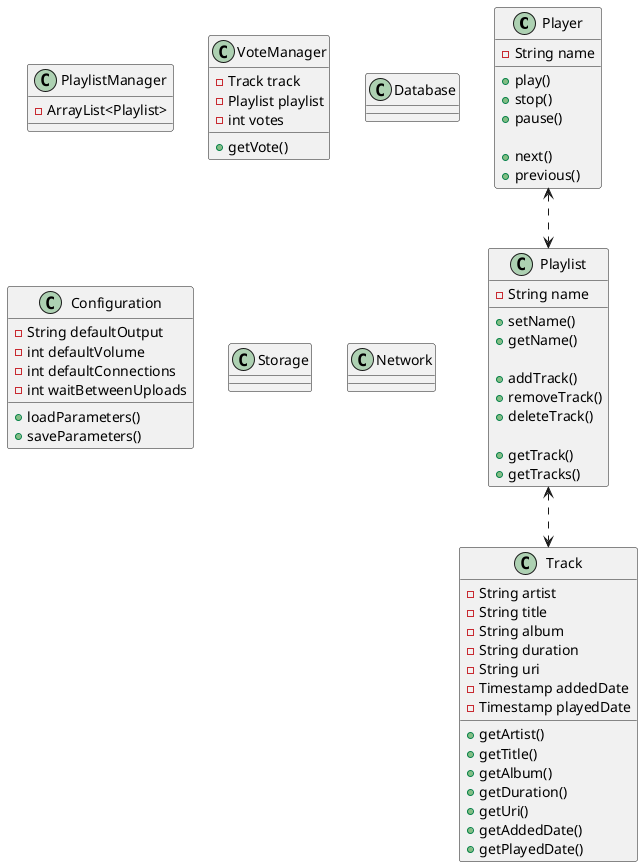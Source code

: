 @startuml

class Player {
    -String name

    +play()
    +stop()
    +pause()

    +next()
    +previous()
}

class Playlist {
    -String name

    +setName()
    +getName()

    +addTrack()
    +removeTrack()
    +deleteTrack()

    +getTrack()
    +getTracks()

}

class Track {
    -String artist
    -String title
    -String album
    -String duration
    -String uri
    -Timestamp addedDate
    -Timestamp playedDate

    +getArtist()
    +getTitle()
    +getAlbum()
    +getDuration()
    +getUri()
    +getAddedDate()
    +getPlayedDate()
}

class PlaylistManager {
    -ArrayList<Playlist>
}

class VoteManager {
    -Track track
    -Playlist playlist
    -int votes

    +getVote()
}

class Database {

}

class Configuration {
    -String defaultOutput
    -int defaultVolume
    -int defaultConnections
    -int waitBetweenUploads

    +loadParameters()
    +saveParameters()
}

class Storage {

}

class Network {

}

Player <..> Playlist
Playlist <..> Track
@enduml
